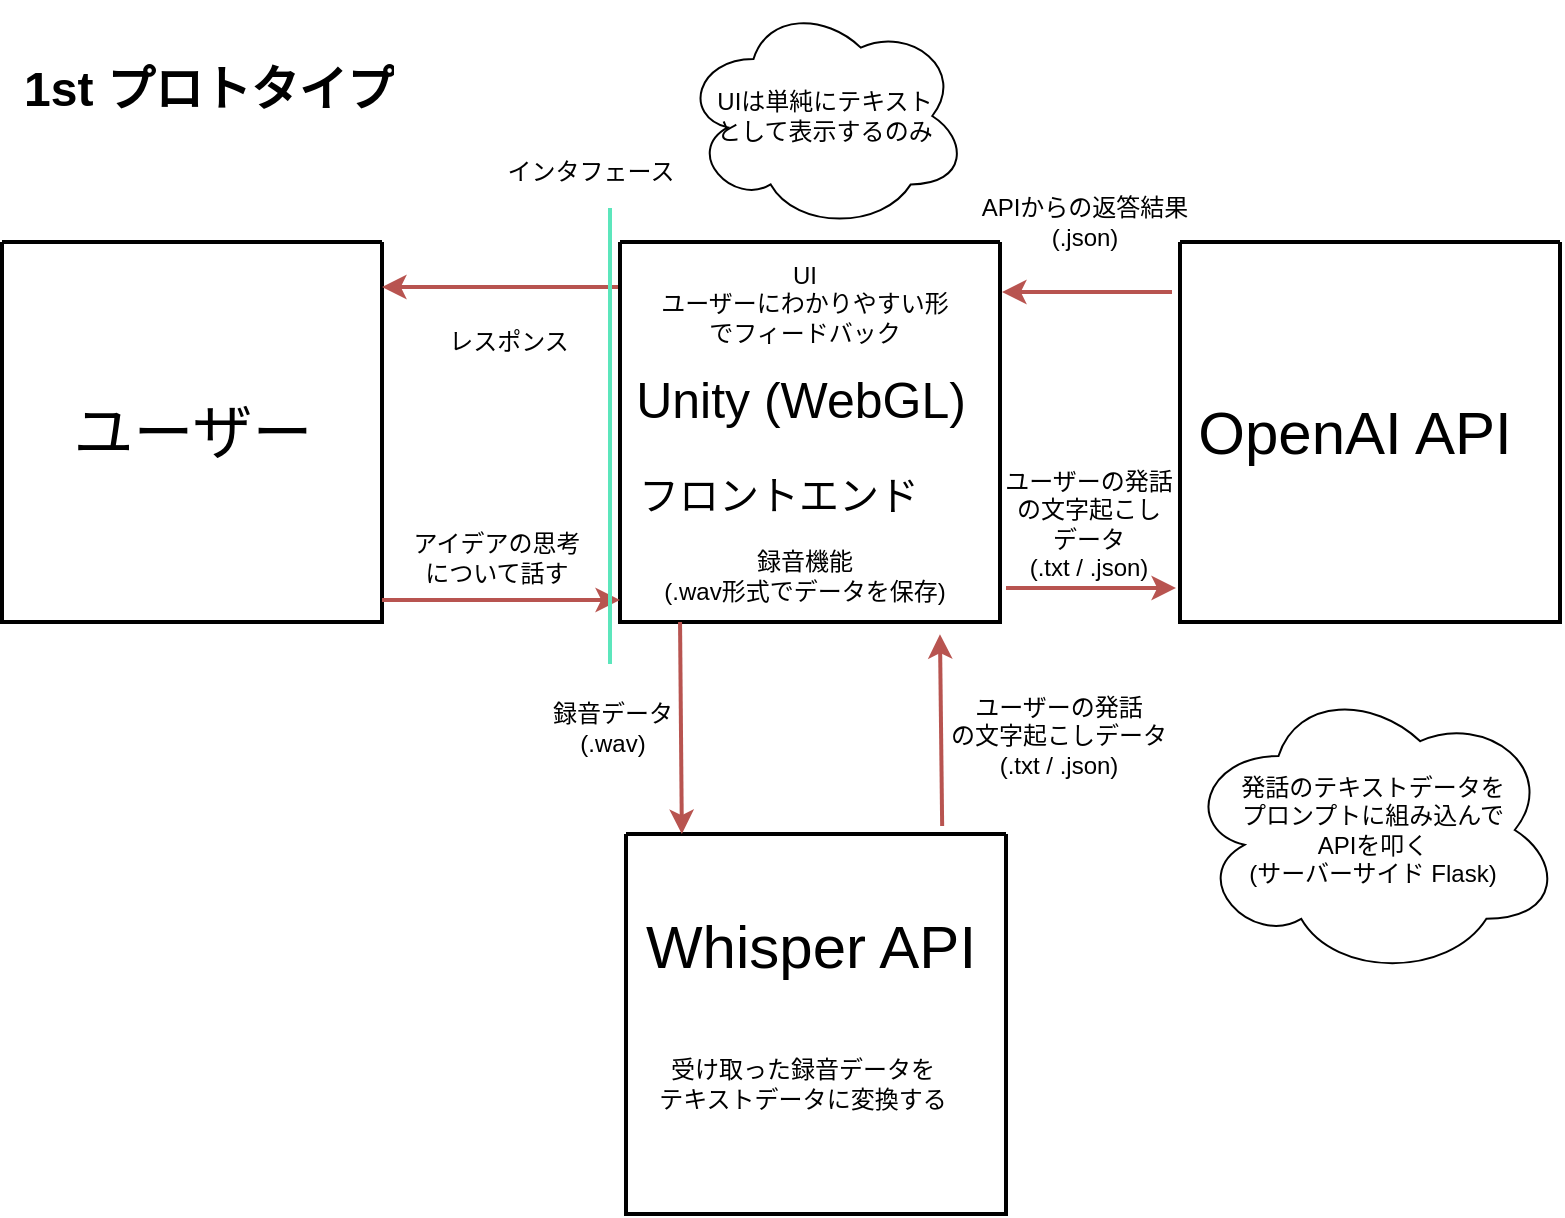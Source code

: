 <mxfile version="21.6.9" type="github">
  <diagram name="ページ1" id="ChkdRTG39IVX_a44MbCV">
    <mxGraphModel dx="896" dy="585" grid="0" gridSize="10" guides="1" tooltips="1" connect="1" arrows="1" fold="1" page="1" pageScale="1" pageWidth="1169" pageHeight="827" background="none" math="0" shadow="0">
      <root>
        <mxCell id="0" />
        <mxCell id="1" parent="0" />
        <mxCell id="quHQw7ab9JeJIt4lRpHH-1" value="" style="swimlane;startSize=0;strokeColor=default;swimlaneLine=1;strokeWidth=2;" parent="1" vertex="1">
          <mxGeometry x="24" y="258" width="190" height="190" as="geometry">
            <mxRectangle x="20" y="110" width="50" height="40" as="alternateBounds" />
          </mxGeometry>
        </mxCell>
        <mxCell id="quHQw7ab9JeJIt4lRpHH-2" value="&lt;font style=&quot;font-size: 30px;&quot;&gt;ユーザー&lt;/font&gt;" style="text;html=1;align=center;verticalAlign=middle;resizable=0;points=[];autosize=1;strokeColor=none;fillColor=none;" parent="quHQw7ab9JeJIt4lRpHH-1" vertex="1">
          <mxGeometry x="25" y="70" width="140" height="50" as="geometry" />
        </mxCell>
        <mxCell id="quHQw7ab9JeJIt4lRpHH-10" style="edgeStyle=orthogonalEdgeStyle;rounded=0;orthogonalLoop=1;jettySize=auto;html=1;exitX=0;exitY=0.25;exitDx=0;exitDy=0;entryX=1;entryY=0.25;entryDx=0;entryDy=0;strokeWidth=2;fillColor=#f8cecc;strokeColor=#b85450;" parent="1" edge="1">
          <mxGeometry relative="1" as="geometry">
            <mxPoint x="333" y="280.5" as="sourcePoint" />
            <mxPoint x="214" y="280.5" as="targetPoint" />
          </mxGeometry>
        </mxCell>
        <mxCell id="quHQw7ab9JeJIt4lRpHH-3" value="" style="swimlane;startSize=0;strokeColor=default;swimlaneLine=1;strokeWidth=2;" parent="1" vertex="1">
          <mxGeometry x="333" y="258" width="190" height="190" as="geometry">
            <mxRectangle x="20" y="110" width="50" height="40" as="alternateBounds" />
          </mxGeometry>
        </mxCell>
        <mxCell id="quHQw7ab9JeJIt4lRpHH-4" value="&lt;font style=&quot;font-size: 25px;&quot;&gt;Unity (WebGL)&lt;/font&gt;" style="text;html=1;align=center;verticalAlign=middle;resizable=0;points=[];autosize=1;strokeColor=none;fillColor=none;" parent="quHQw7ab9JeJIt4lRpHH-3" vertex="1">
          <mxGeometry x="-2" y="57" width="183" height="42" as="geometry" />
        </mxCell>
        <mxCell id="quHQw7ab9JeJIt4lRpHH-17" value="録音機能&lt;br&gt;(.wav形式でデータを保存)" style="text;html=1;align=center;verticalAlign=middle;resizable=0;points=[];autosize=1;strokeColor=none;fillColor=none;" parent="quHQw7ab9JeJIt4lRpHH-3" vertex="1">
          <mxGeometry x="12" y="146" width="159" height="41" as="geometry" />
        </mxCell>
        <mxCell id="quHQw7ab9JeJIt4lRpHH-34" value="UI&lt;br&gt;ユーザーにわかりやすい形&lt;br&gt;でフィードバック" style="text;html=1;align=center;verticalAlign=middle;resizable=0;points=[];autosize=1;strokeColor=none;fillColor=none;" parent="quHQw7ab9JeJIt4lRpHH-3" vertex="1">
          <mxGeometry x="11" y="3" width="161" height="55" as="geometry" />
        </mxCell>
        <mxCell id="z-9xMMzn_9Ia2GX1l9-y-1" value="&lt;font style=&quot;font-size: 20px;&quot;&gt;フロントエンド&lt;/font&gt;" style="text;html=1;align=center;verticalAlign=middle;resizable=0;points=[];autosize=1;strokeColor=none;fillColor=none;" vertex="1" parent="quHQw7ab9JeJIt4lRpHH-3">
          <mxGeometry y="108" width="158" height="36" as="geometry" />
        </mxCell>
        <mxCell id="quHQw7ab9JeJIt4lRpHH-5" value="" style="swimlane;startSize=0;strokeColor=default;swimlaneLine=1;strokeWidth=2;" parent="1" vertex="1">
          <mxGeometry x="613" y="258" width="190" height="190" as="geometry">
            <mxRectangle x="20" y="110" width="50" height="40" as="alternateBounds" />
          </mxGeometry>
        </mxCell>
        <mxCell id="quHQw7ab9JeJIt4lRpHH-6" value="&lt;span style=&quot;font-size: 30px;&quot;&gt;OpenAI API&lt;/span&gt;" style="text;html=1;align=center;verticalAlign=middle;resizable=0;points=[];autosize=1;strokeColor=none;fillColor=none;" parent="quHQw7ab9JeJIt4lRpHH-5" vertex="1">
          <mxGeometry x="-3" y="70" width="180" height="50" as="geometry" />
        </mxCell>
        <mxCell id="quHQw7ab9JeJIt4lRpHH-25" value="ユーザーの発話&lt;br&gt;の文字起こし&lt;br&gt;データ&lt;br&gt;(.txt / .json)" style="text;html=1;align=center;verticalAlign=middle;resizable=0;points=[];autosize=1;strokeColor=none;fillColor=none;" parent="quHQw7ab9JeJIt4lRpHH-5" vertex="1">
          <mxGeometry x="-97" y="106" width="101" height="70" as="geometry" />
        </mxCell>
        <mxCell id="quHQw7ab9JeJIt4lRpHH-11" value="アイデアの思考&lt;br&gt;について話す" style="text;html=1;align=center;verticalAlign=middle;resizable=0;points=[];autosize=1;strokeColor=none;fillColor=none;" parent="1" vertex="1">
          <mxGeometry x="220" y="395" width="101" height="41" as="geometry" />
        </mxCell>
        <mxCell id="quHQw7ab9JeJIt4lRpHH-12" value="" style="endArrow=classic;html=1;rounded=0;entryX=0;entryY=0.942;entryDx=0;entryDy=0;entryPerimeter=0;fillColor=#f8cecc;strokeColor=#b85450;strokeWidth=2;" parent="1" target="quHQw7ab9JeJIt4lRpHH-3" edge="1">
          <mxGeometry width="50" height="50" relative="1" as="geometry">
            <mxPoint x="214" y="437" as="sourcePoint" />
            <mxPoint x="264" y="387" as="targetPoint" />
          </mxGeometry>
        </mxCell>
        <mxCell id="quHQw7ab9JeJIt4lRpHH-13" value="" style="swimlane;startSize=0;strokeColor=default;swimlaneLine=1;strokeWidth=2;" parent="1" vertex="1">
          <mxGeometry x="336" y="554" width="190" height="190" as="geometry">
            <mxRectangle x="20" y="110" width="50" height="40" as="alternateBounds" />
          </mxGeometry>
        </mxCell>
        <mxCell id="quHQw7ab9JeJIt4lRpHH-14" value="&lt;span style=&quot;font-size: 30px;&quot;&gt;Whisper API&lt;/span&gt;" style="text;html=1;align=center;verticalAlign=middle;resizable=0;points=[];autosize=1;strokeColor=none;fillColor=none;" parent="quHQw7ab9JeJIt4lRpHH-13" vertex="1">
          <mxGeometry x="0.5" y="32" width="183" height="48" as="geometry" />
        </mxCell>
        <mxCell id="quHQw7ab9JeJIt4lRpHH-15" value="" style="endArrow=classic;html=1;rounded=0;entryX=0.147;entryY=0;entryDx=0;entryDy=0;entryPerimeter=0;exitX=0.158;exitY=1;exitDx=0;exitDy=0;exitPerimeter=0;fillColor=#f8cecc;strokeColor=#b85450;strokeWidth=2;" parent="1" source="quHQw7ab9JeJIt4lRpHH-3" target="quHQw7ab9JeJIt4lRpHH-13" edge="1">
          <mxGeometry width="50" height="50" relative="1" as="geometry">
            <mxPoint x="414" y="459" as="sourcePoint" />
            <mxPoint x="464" y="409" as="targetPoint" />
          </mxGeometry>
        </mxCell>
        <mxCell id="quHQw7ab9JeJIt4lRpHH-18" value="録音データ&lt;br&gt;(.wav)" style="text;html=1;align=center;verticalAlign=middle;resizable=0;points=[];autosize=1;strokeColor=none;fillColor=none;" parent="1" vertex="1">
          <mxGeometry x="290" y="480" width="78" height="41" as="geometry" />
        </mxCell>
        <mxCell id="quHQw7ab9JeJIt4lRpHH-19" value="" style="endArrow=classic;html=1;rounded=0;exitX=0.832;exitY=-0.021;exitDx=0;exitDy=0;exitPerimeter=0;entryX=0.842;entryY=1.032;entryDx=0;entryDy=0;entryPerimeter=0;fillColor=#f8cecc;strokeColor=#b85450;strokeWidth=2;" parent="1" source="quHQw7ab9JeJIt4lRpHH-13" target="quHQw7ab9JeJIt4lRpHH-3" edge="1">
          <mxGeometry width="50" height="50" relative="1" as="geometry">
            <mxPoint x="414" y="459" as="sourcePoint" />
            <mxPoint x="464" y="409" as="targetPoint" />
          </mxGeometry>
        </mxCell>
        <mxCell id="quHQw7ab9JeJIt4lRpHH-20" value="ユーザーの発話&lt;br&gt;の文字起こしデータ&lt;br&gt;(.txt / .json)" style="text;html=1;align=center;verticalAlign=middle;resizable=0;points=[];autosize=1;strokeColor=none;fillColor=none;" parent="1" vertex="1">
          <mxGeometry x="489" y="477" width="126" height="55" as="geometry" />
        </mxCell>
        <mxCell id="quHQw7ab9JeJIt4lRpHH-21" value="受け取った録音データを&lt;br&gt;テキストデータに変換する" style="text;html=1;align=center;verticalAlign=middle;resizable=0;points=[];autosize=1;strokeColor=none;fillColor=none;" parent="1" vertex="1">
          <mxGeometry x="343" y="658" width="161" height="41" as="geometry" />
        </mxCell>
        <mxCell id="quHQw7ab9JeJIt4lRpHH-22" style="edgeStyle=orthogonalEdgeStyle;rounded=0;orthogonalLoop=1;jettySize=auto;html=1;entryX=1;entryY=0.25;entryDx=0;entryDy=0;strokeWidth=2;fillColor=#f8cecc;strokeColor=#b85450;" parent="1" edge="1">
          <mxGeometry relative="1" as="geometry">
            <mxPoint x="609" y="283" as="sourcePoint" />
            <mxPoint x="524" y="283" as="targetPoint" />
          </mxGeometry>
        </mxCell>
        <mxCell id="quHQw7ab9JeJIt4lRpHH-23" value="" style="endArrow=classic;html=1;rounded=0;fillColor=#f8cecc;strokeColor=#b85450;strokeWidth=2;" parent="1" edge="1">
          <mxGeometry width="50" height="50" relative="1" as="geometry">
            <mxPoint x="526" y="431" as="sourcePoint" />
            <mxPoint x="611" y="431" as="targetPoint" />
          </mxGeometry>
        </mxCell>
        <mxCell id="quHQw7ab9JeJIt4lRpHH-24" value="レスポンス" style="text;html=1;align=center;verticalAlign=middle;resizable=0;points=[];autosize=1;strokeColor=none;fillColor=none;" parent="1" vertex="1">
          <mxGeometry x="238" y="295" width="77" height="26" as="geometry" />
        </mxCell>
        <mxCell id="quHQw7ab9JeJIt4lRpHH-29" value="発話のテキストデータを&lt;br&gt;プロンプトに組み込んで&lt;br&gt;APIを叩く&lt;br&gt;(サーバーサイド Flask)" style="ellipse;shape=cloud;whiteSpace=wrap;html=1;" parent="1" vertex="1">
          <mxGeometry x="615" y="478" width="189" height="148" as="geometry" />
        </mxCell>
        <mxCell id="quHQw7ab9JeJIt4lRpHH-30" value="" style="endArrow=none;html=1;rounded=0;strokeWidth=2;strokeColor=#5ce6bc;" parent="1" edge="1">
          <mxGeometry width="50" height="50" relative="1" as="geometry">
            <mxPoint x="328" y="469" as="sourcePoint" />
            <mxPoint x="328" y="241" as="targetPoint" />
          </mxGeometry>
        </mxCell>
        <mxCell id="quHQw7ab9JeJIt4lRpHH-31" value="インタフェース" style="text;html=1;align=center;verticalAlign=middle;resizable=0;points=[];autosize=1;strokeColor=none;fillColor=none;" parent="1" vertex="1">
          <mxGeometry x="267" y="210" width="101" height="26" as="geometry" />
        </mxCell>
        <mxCell id="quHQw7ab9JeJIt4lRpHH-33" value="APIからの返答結果&lt;br&gt;(.json)" style="text;html=1;align=center;verticalAlign=middle;resizable=0;points=[];autosize=1;strokeColor=none;fillColor=none;" parent="1" vertex="1">
          <mxGeometry x="504" y="227" width="121" height="41" as="geometry" />
        </mxCell>
        <mxCell id="quHQw7ab9JeJIt4lRpHH-35" value="&lt;h1&gt;1st プロトタイプ&lt;/h1&gt;" style="text;html=1;strokeColor=none;fillColor=none;spacing=5;spacingTop=-20;whiteSpace=wrap;overflow=hidden;rounded=0;" parent="1" vertex="1">
          <mxGeometry x="30" y="162" width="277" height="41" as="geometry" />
        </mxCell>
        <mxCell id="quHQw7ab9JeJIt4lRpHH-36" value="UIは単純にテキスト&lt;br&gt;として表示するのみ" style="ellipse;shape=cloud;whiteSpace=wrap;html=1;" parent="1" vertex="1">
          <mxGeometry x="364" y="138" width="143" height="114" as="geometry" />
        </mxCell>
      </root>
    </mxGraphModel>
  </diagram>
</mxfile>
